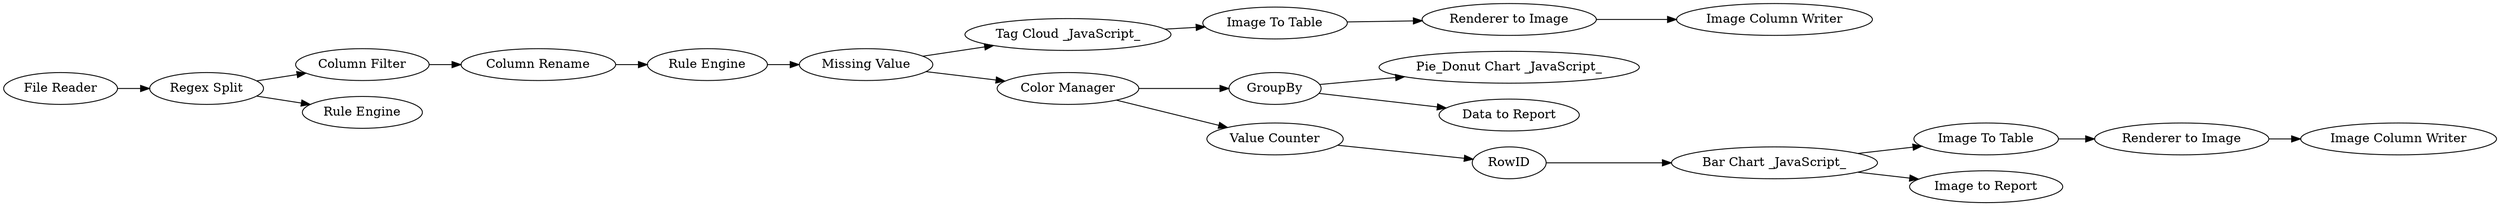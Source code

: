 digraph {
	1 [label="File Reader"]
	3 [label="Regex Split"]
	6 [label="Column Filter"]
	7 [label="Column Rename"]
	9 [label="Missing Value"]
	10 [label=GroupBy]
	11 [label="Value Counter"]
	13 [label="Tag Cloud _JavaScript_"]
	16 [label="Rule Engine"]
	20 [label="Image To Table"]
	21 [label="Renderer to Image"]
	22 [label="Image Column Writer"]
	23 [label="Color Manager"]
	26 [label=RowID]
	27 [label="Bar Chart _JavaScript_"]
	28 [label="Image To Table"]
	29 [label="Renderer to Image"]
	30 [label="Image Column Writer"]
	31 [label="Pie_Donut Chart _JavaScript_"]
	32 [label="Rule Engine"]
	33 [label="Data to Report"]
	34 [label="Image to Report"]
	1 -> 3
	3 -> 32
	3 -> 6
	6 -> 7
	7 -> 16
	9 -> 13
	9 -> 23
	10 -> 33
	10 -> 31
	11 -> 26
	13 -> 20
	16 -> 9
	20 -> 21
	21 -> 22
	23 -> 11
	23 -> 10
	26 -> 27
	27 -> 28
	27 -> 34
	28 -> 29
	29 -> 30
	rankdir=LR
}
